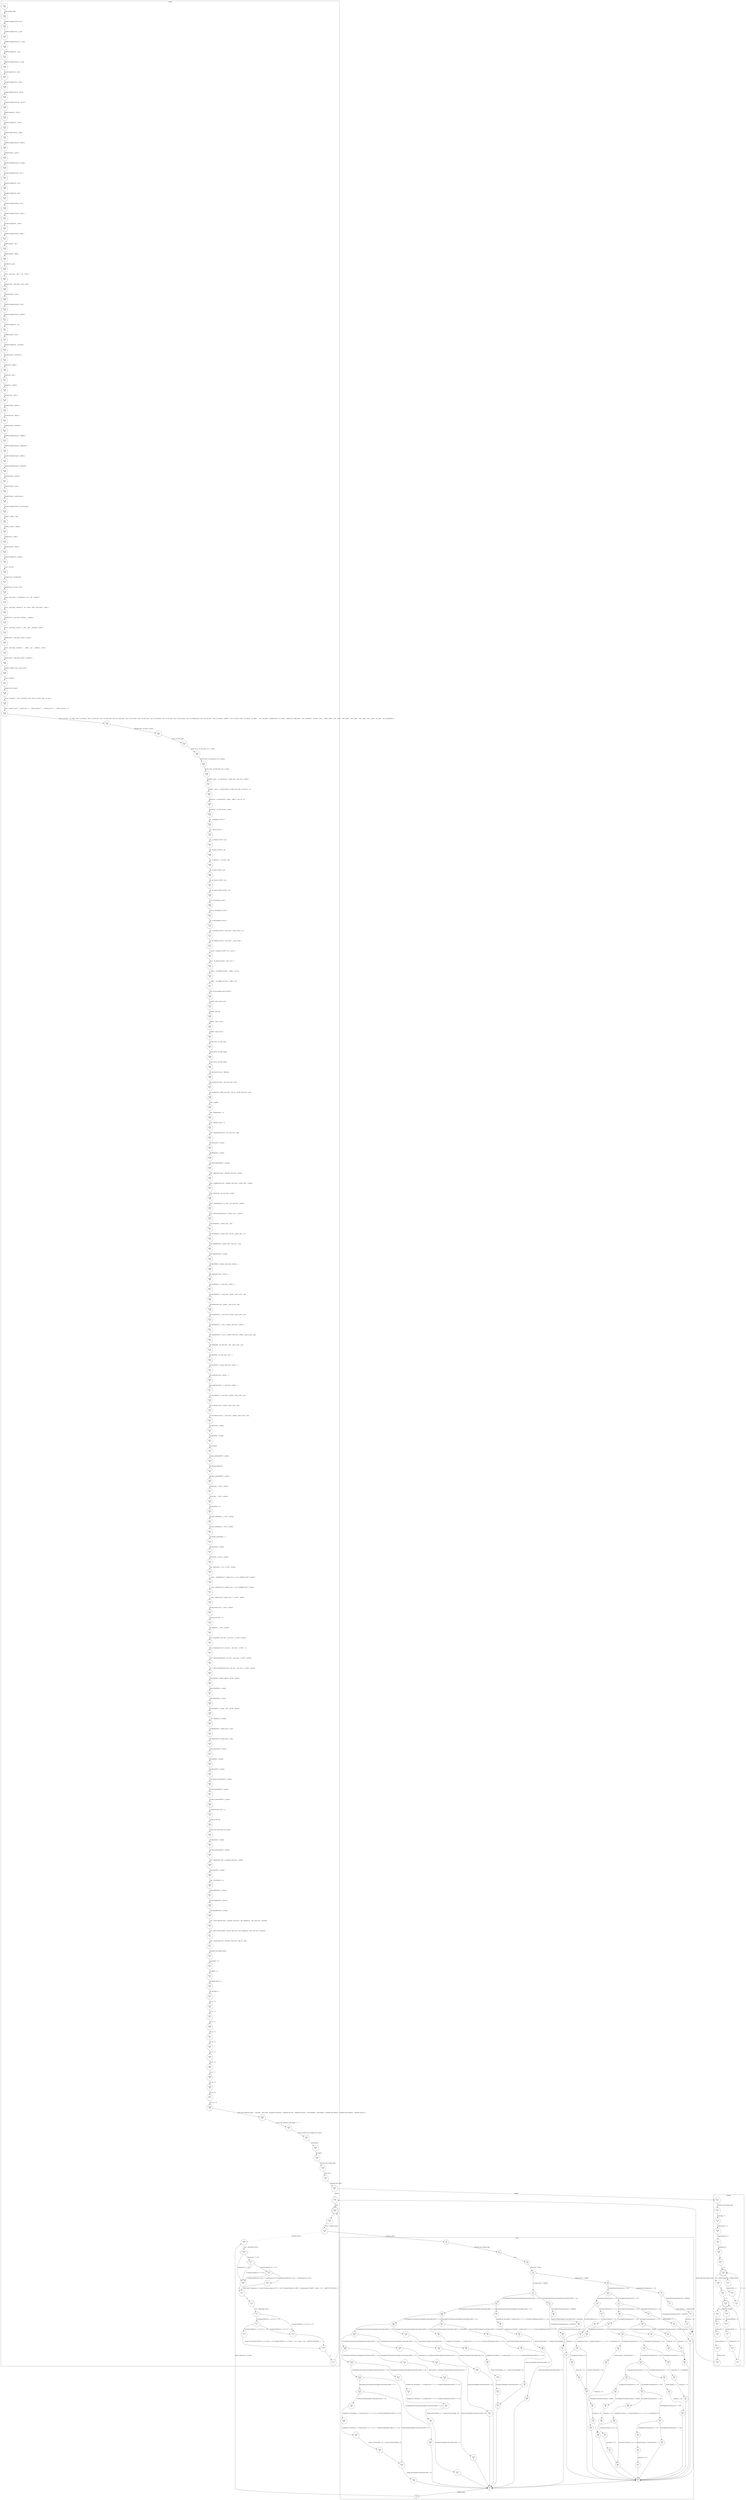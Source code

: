 digraph CFA {
157 [shape="circle" label="N157\n234"]
181 [shape="circle" label="N181\n233"]
182 [shape="circle" label="N182\n232"]
183 [shape="circle" label="N183\n231"]
184 [shape="circle" label="N184\n230"]
185 [shape="circle" label="N185\n229"]
186 [shape="circle" label="N186\n228"]
187 [shape="circle" label="N187\n227"]
188 [shape="circle" label="N188\n226"]
189 [shape="circle" label="N189\n225"]
190 [shape="circle" label="N190\n224"]
191 [shape="circle" label="N191\n223"]
192 [shape="circle" label="N192\n222"]
193 [shape="circle" label="N193\n221"]
194 [shape="circle" label="N194\n220"]
195 [shape="circle" label="N195\n219"]
196 [shape="circle" label="N196\n218"]
197 [shape="circle" label="N197\n217"]
198 [shape="circle" label="N198\n216"]
199 [shape="circle" label="N199\n215"]
200 [shape="circle" label="N200\n214"]
201 [shape="circle" label="N201\n213"]
202 [shape="circle" label="N202\n212"]
203 [shape="circle" label="N203\n211"]
204 [shape="circle" label="N204\n210"]
205 [shape="circle" label="N205\n209"]
206 [shape="circle" label="N206\n208"]
207 [shape="circle" label="N207\n207"]
208 [shape="circle" label="N208\n206"]
209 [shape="circle" label="N209\n205"]
210 [shape="circle" label="N210\n204"]
211 [shape="circle" label="N211\n203"]
212 [shape="circle" label="N212\n202"]
213 [shape="circle" label="N213\n201"]
214 [shape="circle" label="N214\n200"]
215 [shape="circle" label="N215\n199"]
216 [shape="circle" label="N216\n198"]
217 [shape="circle" label="N217\n197"]
218 [shape="circle" label="N218\n196"]
219 [shape="circle" label="N219\n195"]
220 [shape="circle" label="N220\n194"]
221 [shape="circle" label="N221\n193"]
222 [shape="circle" label="N222\n192"]
223 [shape="circle" label="N223\n191"]
224 [shape="circle" label="N224\n190"]
225 [shape="circle" label="N225\n189"]
226 [shape="circle" label="N226\n188"]
227 [shape="circle" label="N227\n187"]
228 [shape="circle" label="N228\n186"]
229 [shape="circle" label="N229\n185"]
230 [shape="circle" label="N230\n184"]
231 [shape="circle" label="N231\n183"]
232 [shape="circle" label="N232\n182"]
233 [shape="circle" label="N233\n181"]
234 [shape="circle" label="N234\n180"]
235 [shape="circle" label="N235\n179"]
236 [shape="circle" label="N236\n178"]
237 [shape="circle" label="N237\n177"]
238 [shape="circle" label="N238\n176"]
239 [shape="circle" label="N239\n175"]
240 [shape="circle" label="N240\n174"]
241 [shape="circle" label="N241\n173"]
242 [shape="circle" label="N242\n172"]
243 [shape="circle" label="N243\n171"]
244 [shape="circle" label="N244\n170"]
245 [shape="circle" label="N245\n169"]
246 [shape="circle" label="N246\n168"]
247 [shape="circle" label="N247\n167"]
248 [shape="circle" label="N248\n166"]
249 [shape="circle" label="N249\n165"]
250 [shape="circle" label="N250\n164"]
251 [shape="circle" label="N251\n163"]
252 [shape="circle" label="N252\n162"]
253 [shape="circle" label="N253\n161"]
254 [shape="circle" label="N254\n160"]
255 [shape="circle" label="N255\n159"]
256 [shape="circle" label="N256\n158"]
257 [shape="circle" label="N257\n157"]
258 [shape="circle" label="N258\n156"]
259 [shape="circle" label="N259\n155"]
260 [shape="circle" label="N260\n154"]
261 [shape="circle" label="N261\n153"]
262 [shape="circle" label="N262\n152"]
263 [shape="circle" label="N263\n151"]
264 [shape="circle" label="N264\n150"]
265 [shape="circle" label="N265\n149"]
266 [shape="circle" label="N266\n148"]
267 [shape="circle" label="N267\n147"]
268 [shape="circle" label="N268\n146"]
269 [shape="circle" label="N269\n145"]
270 [shape="circle" label="N270\n144"]
271 [shape="circle" label="N271\n143"]
272 [shape="circle" label="N272\n142"]
273 [shape="circle" label="N273\n141"]
274 [shape="circle" label="N274\n140"]
275 [shape="circle" label="N275\n139"]
276 [shape="circle" label="N276\n138"]
277 [shape="circle" label="N277\n137"]
278 [shape="circle" label="N278\n136"]
279 [shape="circle" label="N279\n135"]
280 [shape="circle" label="N280\n134"]
281 [shape="circle" label="N281\n133"]
282 [shape="circle" label="N282\n132"]
283 [shape="circle" label="N283\n131"]
284 [shape="circle" label="N284\n130"]
285 [shape="circle" label="N285\n129"]
286 [shape="circle" label="N286\n128"]
287 [shape="circle" label="N287\n127"]
288 [shape="circle" label="N288\n126"]
289 [shape="circle" label="N289\n125"]
290 [shape="circle" label="N290\n124"]
291 [shape="circle" label="N291\n123"]
292 [shape="circle" label="N292\n122"]
293 [shape="circle" label="N293\n121"]
294 [shape="circle" label="N294\n120"]
295 [shape="circle" label="N295\n119"]
296 [shape="circle" label="N296\n118"]
297 [shape="circle" label="N297\n117"]
298 [shape="circle" label="N298\n116"]
299 [shape="circle" label="N299\n115"]
300 [shape="circle" label="N300\n114"]
301 [shape="circle" label="N301\n113"]
302 [shape="circle" label="N302\n112"]
303 [shape="circle" label="N303\n111"]
304 [shape="circle" label="N304\n110"]
305 [shape="circle" label="N305\n109"]
306 [shape="circle" label="N306\n108"]
307 [shape="circle" label="N307\n107"]
308 [shape="circle" label="N308\n106"]
309 [shape="circle" label="N309\n105"]
310 [shape="circle" label="N310\n104"]
311 [shape="circle" label="N311\n103"]
312 [shape="circle" label="N312\n102"]
313 [shape="circle" label="N313\n101"]
314 [shape="circle" label="N314\n100"]
315 [shape="circle" label="N315\n99"]
316 [shape="circle" label="N316\n98"]
317 [shape="circle" label="N317\n97"]
318 [shape="circle" label="N318\n96"]
319 [shape="circle" label="N319\n95"]
320 [shape="circle" label="N320\n94"]
321 [shape="circle" label="N321\n93"]
322 [shape="circle" label="N322\n92"]
323 [shape="circle" label="N323\n91"]
324 [shape="circle" label="N324\n90"]
325 [shape="circle" label="N325\n89"]
326 [shape="circle" label="N326\n88"]
327 [shape="circle" label="N327\n87"]
328 [shape="circle" label="N328\n86"]
329 [shape="circle" label="N329\n85"]
330 [shape="circle" label="N330\n84"]
331 [shape="circle" label="N331\n83"]
332 [shape="circle" label="N332\n82"]
333 [shape="circle" label="N333\n81"]
334 [shape="circle" label="N334\n80"]
335 [shape="circle" label="N335\n79"]
336 [shape="circle" label="N336\n78"]
337 [shape="circle" label="N337\n77"]
338 [shape="circle" label="N338\n76"]
339 [shape="circle" label="N339\n75"]
340 [shape="circle" label="N340\n74"]
341 [shape="circle" label="N341\n73"]
342 [shape="circle" label="N342\n72"]
343 [shape="circle" label="N343\n71"]
344 [shape="circle" label="N344\n70"]
345 [shape="circle" label="N345\n69"]
346 [shape="circle" label="N346\n68"]
347 [shape="circle" label="N347\n67"]
348 [shape="circle" label="N348\n66"]
349 [shape="circle" label="N349\n65"]
350 [shape="circle" label="N350\n64"]
351 [shape="circle" label="N351\n63"]
352 [shape="circle" label="N352\n62"]
353 [shape="circle" label="N353\n61"]
354 [shape="circle" label="N354\n60"]
355 [shape="circle" label="N355\n59"]
356 [shape="circle" label="N356\n58"]
357 [shape="circle" label="N357\n57"]
358 [shape="circle" label="N358\n56"]
359 [shape="circle" label="N359\n55"]
360 [shape="circle" label="N360\n54"]
361 [shape="circle" label="N361\n53"]
362 [shape="circle" label="N362\n52"]
363 [shape="circle" label="N363\n51"]
364 [shape="circle" label="N364\n50"]
365 [shape="circle" label="N365\n49"]
366 [shape="circle" label="N366\n48"]
367 [shape="circle" label="N367\n47"]
368 [shape="circle" label="N368\n46"]
369 [shape="circle" label="N369\n45"]
370 [shape="circle" label="N370\n44"]
371 [shape="circle" label="N371\n43"]
372 [shape="circle" label="N372\n42"]
373 [shape="circle" label="N373\n41"]
374 [shape="circle" label="N374\n40"]
375 [shape="circle" label="N375\n39"]
376 [shape="circle" label="N376\n38"]
377 [shape="circle" label="N377\n37"]
378 [shape="circle" label="N378\n36"]
379 [shape="circle" label="N379\n35"]
380 [shape="circle" label="N380\n34"]
381 [shape="circle" label="N381\n33"]
382 [shape="circle" label="N382\n32"]
383 [shape="circle" label="N383\n31"]
384 [shape="circle" label="N384\n30"]
385 [shape="circle" label="N385\n29"]
386 [shape="circle" label="N386\n28"]
387 [shape="circle" label="N387\n27"]
388 [shape="circle" label="N388\n26"]
389 [shape="circle" label="N389\n25"]
390 [shape="circle" label="N390\n24"]
391 [shape="circle" label="N391\n23"]
392 [shape="circle" label="N392\n22"]
393 [shape="circle" label="N393\n21"]
158 [shape="circle" label="N158\n20"]
159 [shape="circle" label="N159\n19"]
160 [shape="circle" label="N160\n18"]
133 [shape="circle" label="N133\n23"]
134 [shape="circle" label="N134\n22"]
135 [shape="circle" label="N135\n21"]
136 [shape="circle" label="N136\n20"]
137 [shape="circle" label="N137\n19"]
138 [shape="circle" label="N138\n18"]
139 [shape="circle" label="N139\n17"]
140 [shape="doublecircle" label="N140\n16"]
143 [shape="circle" label="N143\n15"]
145 [shape="circle" label="N145\n14"]
146 [shape="doublecircle" label="N146\n13"]
149 [shape="circle" label="N149\n12"]
153 [shape="circle" label="N153\n11"]
154 [shape="circle" label="N154\n10"]
155 [shape="circle" label="N155\n9"]
132 [shape="circle" label="N132\n8"]
161 [shape="circle" label="N161\n17"]
162 [shape="doublecircle" label="N162\n16"]
163 [shape="circle" label="N163\n15"]
165 [shape="circle" label="N165\n14"]
1 [shape="circle" label="N1\n115"]
2 [shape="circle" label="N2\n114"]
3 [shape="circle" label="N3\n113"]
4 [shape="diamond" label="N4\n112"]
7 [shape="diamond" label="N7\n111"]
78 [shape="diamond" label="N78\n110"]
85 [shape="diamond" label="N85\n109"]
92 [shape="diamond" label="N92\n108"]
104 [shape="diamond" label="N104\n107"]
109 [shape="diamond" label="N109\n106"]
114 [shape="diamond" label="N114\n105"]
119 [shape="diamond" label="N119\n104"]
124 [shape="circle" label="N124\n103"]
5 [shape="circle" label="N5\n1"]
0 [shape="circle" label="N0\n0"]
166 [shape="circle" label="N166\n13"]
167 [shape="diamond" label="N167\n12"]
168 [shape="circle" label="N168\n9"]
172 [shape="circle" label="N172\n7"]
173 [shape="circle" label="N173\n6"]
174 [shape="diamond" label="N174\n5"]
177 [shape="diamond" label="N177\n4"]
176 [shape="circle" label="N176\n3"]
178 [shape="circle" label="N178\n1"]
179 [shape="circle" label="N179\n0"]
175 [shape="circle" label="N175\n2"]
171 [shape="diamond" label="N171\n11"]
170 [shape="diamond" label="N170\n10"]
169 [shape="circle" label="N169\n8"]
125 [shape="diamond" label="N125\n102"]
127 [shape="circle" label="N127\n101"]
128 [shape="circle" label="N128\n100"]
129 [shape="circle" label="N129\n99"]
130 [shape="circle" label="N130\n98"]
126 [shape="circle" label="N126\n97"]
131 [shape="circle" label="N131\n96"]
118 [shape="circle" label="N118\n95"]
120 [shape="circle" label="N120\n94"]
121 [shape="circle" label="N121\n93"]
122 [shape="circle" label="N122\n92"]
123 [shape="circle" label="N123\n91"]
113 [shape="circle" label="N113\n90"]
115 [shape="circle" label="N115\n89"]
116 [shape="circle" label="N116\n88"]
108 [shape="circle" label="N108\n87"]
110 [shape="circle" label="N110\n86"]
111 [shape="circle" label="N111\n85"]
103 [shape="circle" label="N103\n84"]
105 [shape="circle" label="N105\n83"]
106 [shape="circle" label="N106\n82"]
91 [shape="diamond" label="N91\n81"]
95 [shape="circle" label="N95\n80"]
98 [shape="circle" label="N98\n79"]
99 [shape="circle" label="N99\n78"]
100 [shape="circle" label="N100\n77"]
101 [shape="circle" label="N101\n76"]
93 [shape="circle" label="N93\n72"]
94 [shape="circle" label="N94\n75"]
96 [shape="circle" label="N96\n74"]
97 [shape="circle" label="N97\n73"]
84 [shape="circle" label="N84\n71"]
86 [shape="circle" label="N86\n70"]
87 [shape="circle" label="N87\n69"]
88 [shape="circle" label="N88\n68"]
89 [shape="circle" label="N89\n67"]
77 [shape="diamond" label="N77\n66"]
79 [shape="circle" label="N79\n62"]
80 [shape="circle" label="N80\n65"]
81 [shape="circle" label="N81\n64"]
82 [shape="circle" label="N82\n63"]
6 [shape="diamond" label="N6\n61"]
10 [shape="diamond" label="N10\n60"]
17 [shape="diamond" label="N17\n59"]
24 [shape="diamond" label="N24\n58"]
29 [shape="diamond" label="N29\n57"]
37 [shape="diamond" label="N37\n56"]
44 [shape="diamond" label="N44\n55"]
49 [shape="diamond" label="N49\n54"]
54 [shape="diamond" label="N54\n53"]
59 [shape="diamond" label="N59\n52"]
67 [shape="diamond" label="N67\n51"]
72 [shape="circle" label="N72\n50"]
8 [shape="circle" label="N8\n2"]
73 [shape="circle" label="N73\n49"]
74 [shape="circle" label="N74\n48"]
75 [shape="circle" label="N75\n47"]
66 [shape="circle" label="N66\n46"]
68 [shape="diamond" label="N68\n45"]
69 [shape="circle" label="N69\n42"]
70 [shape="circle" label="N70\n44"]
71 [shape="circle" label="N71\n43"]
58 [shape="diamond" label="N58\n41"]
62 [shape="circle" label="N62\n40"]
64 [shape="circle" label="N64\n39"]
60 [shape="circle" label="N60\n36"]
61 [shape="circle" label="N61\n38"]
63 [shape="circle" label="N63\n37"]
53 [shape="circle" label="N53\n35"]
55 [shape="circle" label="N55\n34"]
56 [shape="circle" label="N56\n33"]
48 [shape="circle" label="N48\n32"]
50 [shape="circle" label="N50\n31"]
51 [shape="circle" label="N51\n30"]
43 [shape="circle" label="N43\n29"]
45 [shape="circle" label="N45\n28"]
46 [shape="circle" label="N46\n27"]
36 [shape="circle" label="N36\n26"]
38 [shape="diamond" label="N38\n25"]
39 [shape="circle" label="N39\n22"]
40 [shape="circle" label="N40\n24"]
41 [shape="circle" label="N41\n23"]
28 [shape="diamond" label="N28\n21"]
32 [shape="circle" label="N32\n20"]
34 [shape="circle" label="N34\n19"]
30 [shape="circle" label="N30\n16"]
31 [shape="circle" label="N31\n18"]
33 [shape="circle" label="N33\n17"]
23 [shape="circle" label="N23\n15"]
25 [shape="circle" label="N25\n14"]
26 [shape="circle" label="N26\n13"]
16 [shape="diamond" label="N16\n12"]
18 [shape="circle" label="N18\n9"]
21 [shape="circle" label="N21\n8"]
19 [shape="circle" label="N19\n11"]
20 [shape="circle" label="N20\n10"]
9 [shape="diamond" label="N9\n7"]
11 [shape="circle" label="N11\n3"]
12 [shape="circle" label="N12\n6"]
13 [shape="circle" label="N13\n5"]
14 [shape="circle" label="N14\n4"]
148 [shape="circle" label="N148\n7"]
150 [shape="circle" label="N150\n6"]
151 [shape="circle" label="N151\n5"]
152 [shape="circle" label="N152\n4"]
147 [shape="circle" label="N147\n3"]
142 [shape="circle" label="N142\n2"]
144 [shape="circle" label="N144\n1"]
141 [shape="circle" label="N141\n0"]
node [shape="circle"]
subgraph cluster_initial {
label="initial()"
133 -> 134 [label="Function start dummy edge"]
134 -> 135 [label="smain.flip = 0;"]
135 -> 136 [label="smain.passctr = 0;"]
136 -> 137 [label="smain.cpunum = 0;"]
137 -> 138 [label="unsigned int i;"]
138 -> 139 [label="for"]
139 -> 140 [label="i = 0;"]
140 -> 142 [label="[i < NRDR_ELEM]"]
140 -> 143 [label="[!(i < NRDR_ELEM)]"]
143 -> 145 [label="for"]
145 -> 146 [label="i = 0;"]
146 -> 148 [label="[i < NRDR]"]
146 -> 149 [label="[!(i < NRDR)]"]
149 -> 153 [label="smain.pcu = L0;"]
153 -> 154 [label="smain.self = 0;"]
154 -> 155 [label="smain.lclPassctr = 0;"]
155 -> 132 [label="default return"]
148 -> 150 [label="(smain.lclFlip)[i] = 0;"]
150 -> 151 [label="(smain.both)[i] = 0;"]
151 -> 152 [label="(smain.pc)[i] = L0;"]
152 -> 147 [label=""]
147 -> 146 [label="i = i + 1;"]
142 -> 144 [label="(smain.ctr)[i] = 0;"]
144 -> 141 [label=""]
141 -> 140 [label="i = i + 1;"]}
subgraph cluster_main {
label="main()"
157 -> 181 [label="INIT GLOBAL VARS"]
181 -> 182 [label="typedef unsigned long int size_t;"]
182 -> 183 [label="typedef unsigned char __u_char;"]
183 -> 184 [label="typedef unsigned short int __u_short;"]
184 -> 185 [label="typedef unsigned int __u_int;"]
185 -> 186 [label="typedef unsigned long int __u_long;"]
186 -> 187 [label="typedef signed char __int8_t;"]
187 -> 188 [label="typedef unsigned char __uint8_t;"]
188 -> 189 [label="typedef signed short int __int16_t;"]
189 -> 190 [label="typedef unsigned short int __uint16_t;"]
190 -> 191 [label="typedef signed int __int32_t;"]
191 -> 192 [label="typedef unsigned int __uint32_t;"]
192 -> 193 [label="typedef signed long int __int64_t;"]
193 -> 194 [label="typedef unsigned long int __uint64_t;"]
194 -> 195 [label="typedef long int __quad_t;"]
195 -> 196 [label="typedef unsigned long int __u_quad_t;"]
196 -> 197 [label="typedef unsigned long int __dev_t;"]
197 -> 198 [label="typedef unsigned int __uid_t;"]
198 -> 199 [label="typedef unsigned int __gid_t;"]
199 -> 200 [label="typedef unsigned long int __ino_t;"]
200 -> 201 [label="typedef unsigned long int __ino64_t;"]
201 -> 202 [label="typedef unsigned int __mode_t;"]
202 -> 203 [label="typedef unsigned long int __nlink_t;"]
203 -> 204 [label="typedef long int __off_t;"]
204 -> 205 [label="typedef long int __off64_t;"]
205 -> 206 [label="typedef int __pid_t;"]
206 -> 207 [label="struct __anon_type___fsid_t {   int __val[2]; } ;"]
207 -> 208 [label="typedef struct __anon_type___fsid_t __fsid_t;"]
208 -> 209 [label="typedef long int __clock_t;"]
209 -> 210 [label="typedef unsigned long int __rlim_t;"]
210 -> 211 [label="typedef unsigned long int __rlim64_t;"]
211 -> 212 [label="typedef unsigned int __id_t;"]
212 -> 213 [label="typedef long int __time_t;"]
213 -> 214 [label="typedef unsigned int __useconds_t;"]
214 -> 215 [label="typedef long int __suseconds_t;"]
215 -> 216 [label="typedef int __daddr_t;"]
216 -> 217 [label="typedef int __key_t;"]
217 -> 218 [label="typedef int __clockid_t;"]
218 -> 219 [label="typedef void *__timer_t;"]
219 -> 220 [label="typedef long int __blksize_t;"]
220 -> 221 [label="typedef long int __blkcnt_t;"]
221 -> 222 [label="typedef long int __blkcnt64_t;"]
222 -> 223 [label="typedef unsigned long int __fsblkcnt_t;"]
223 -> 224 [label="typedef unsigned long int __fsblkcnt64_t;"]
224 -> 225 [label="typedef unsigned long int __fsfilcnt_t;"]
225 -> 226 [label="typedef unsigned long int __fsfilcnt64_t;"]
226 -> 227 [label="typedef long int __fsword_t;"]
227 -> 228 [label="typedef long int __ssize_t;"]
228 -> 229 [label="typedef long int __syscall_slong_t;"]
229 -> 230 [label="typedef unsigned long int __syscall_ulong_t;"]
230 -> 231 [label="typedef __off64_t __loff_t;"]
231 -> 232 [label="typedef __quad_t *__qaddr_t;"]
232 -> 233 [label="typedef char *__caddr_t;"]
233 -> 234 [label="typedef long int __intptr_t;"]
234 -> 235 [label="typedef unsigned int __socklen_t;"]
235 -> 236 [label="struct _IO_FILE ;"]
236 -> 237 [label="typedef struct _IO_FILE FILE;"]
237 -> 238 [label="typedef struct _IO_FILE __FILE;"]
238 -> 239 [label="union __anon_type_0 {   unsigned int __wch;   char __wchb[4]; } ;"]
239 -> 240 [label="struct __anon_type___mbstate_t {   int __count;   union __anon_type_0 __value; } ;"]
240 -> 241 [label="typedef struct __anon_type___mbstate_t __mbstate_t;"]
241 -> 242 [label="struct __anon_type__G_fpos_t {   __off_t __pos;   __mbstate_t __state; } ;"]
242 -> 243 [label="typedef struct __anon_type__G_fpos_t _G_fpos_t;"]
243 -> 244 [label="struct __anon_type__G_fpos64_t {   __off64_t __pos;   __mbstate_t __state; } ;"]
244 -> 245 [label="typedef struct __anon_type__G_fpos_t _G_fpos64_t;"]
245 -> 246 [label="typedef __builtin_va_list __gnuc_va_list;"]
246 -> 247 [label="struct _IO_jump_t ;"]
247 -> 248 [label="typedef void _IO_lock_t;"]
248 -> 249 [label="struct _IO_marker {   struct _IO_marker *_next;   struct _IO_FILE *_sbuf;   int _pos; } ;"]
249 -> 250 [label="enum __codecvt_result {   __codecvt_ok = 0,   __codecvt_partial = 1,   __codecvt_error = 2,   __codecvt_noconv = 3 } ;"]
250 -> 251 [label="struct _IO_FILE {   int _flags;   char *_IO_read_ptr;   char *_IO_read_end;   char *_IO_read_base;   char *_IO_write_base;   char *_IO_write_ptr;   char *_IO_write_end;   char *_IO_buf_base;   char *_IO_buf_end;   char *_IO_save_base;   char *_IO_backup_base;   char *_IO_save_end;   struct _IO_marker *_markers;   struct _IO_FILE *_chain;   int _fileno;   int _flags2;   __off_t _old_offset;   unsigned short _cur_column;   signed char _vtable_offset;   char _shortbuf[1];   _IO_lock_t *_lock;   __off64_t _offset;   void *__pad1;   void *__pad2;   void *__pad3;   void *__pad4;   size_t __pad5;   int _mode;   char _unused2[40]; } ;"]
251 -> 252 [label="typedef struct _IO_FILE _IO_FILE;"]
252 -> 253 [label="struct _IO_FILE_plus ;"]
253 -> 254 [label="extern struct _IO_FILE_plus _IO_2_1_stdin_;"]
254 -> 255 [label="extern struct _IO_FILE_plus _IO_2_1_stdout_;"]
255 -> 256 [label="extern struct _IO_FILE_plus _IO_2_1_stderr_;"]
256 -> 257 [label="typedef __ssize_t  __io_read_fn(void *__cookie, char *__buf, size_t __nbytes);"]
257 -> 258 [label="typedef __ssize_t  __io_write_fn(void *__cookie, const char *__buf, size_t __n);"]
258 -> 259 [label="typedef int __io_seek_fn(void *__cookie, __off64_t *__pos, int __w);"]
259 -> 260 [label="typedef int __io_close_fn(void *__cookie);"]
260 -> 261 [label="int __underflow(_IO_FILE *);"]
261 -> 262 [label="int __uflow(_IO_FILE *);"]
262 -> 263 [label="int __overflow(_IO_FILE *, int);"]
263 -> 264 [label="int _IO_getc(_IO_FILE *__fp);"]
264 -> 265 [label="int _IO_putc(int __c, _IO_FILE *__fp);"]
265 -> 266 [label="int _IO_feof(_IO_FILE *__fp);"]
266 -> 267 [label="int _IO_ferror(_IO_FILE *__fp);"]
267 -> 268 [label="int _IO_peekc_locked(_IO_FILE *__fp);"]
268 -> 269 [label="void _IO_flockfile(_IO_FILE *);"]
269 -> 270 [label="void _IO_funlockfile(_IO_FILE *);"]
270 -> 271 [label="int _IO_ftrylockfile(_IO_FILE *);"]
271 -> 272 [label="int _IO_vfscanf(_IO_FILE *, const char *, __gnuc_va_list , int *);"]
272 -> 273 [label="int _IO_vfprintf(_IO_FILE *, const char *, __gnuc_va_list );"]
273 -> 274 [label="__ssize_t  _IO_padn(_IO_FILE *, int, __ssize_t );"]
274 -> 275 [label="size_t  _IO_sgetn(_IO_FILE *, void *, size_t );"]
275 -> 276 [label="__off64_t  _IO_seekoff(_IO_FILE *, __off64_t , int, int);"]
276 -> 277 [label="__off64_t  _IO_seekpos(_IO_FILE *, __off64_t , int);"]
277 -> 278 [label="void _IO_free_backup_area(_IO_FILE *);"]
278 -> 279 [label="typedef __gnuc_va_list va_list;"]
279 -> 280 [label="typedef __off_t off_t;"]
280 -> 281 [label="typedef __ssize_t ssize_t;"]
281 -> 282 [label="typedef _G_fpos_t fpos_t;"]
282 -> 283 [label="extern struct _IO_FILE *stdin;"]
283 -> 284 [label="extern struct _IO_FILE *stdout;"]
284 -> 285 [label="extern struct _IO_FILE *stderr;"]
285 -> 286 [label="int remove(const char *__filename);"]
286 -> 287 [label="int rename(const char *__old, const char *__new);"]
287 -> 288 [label="int renameat(int __oldfd, const char *__old, int __newfd, const char *__new);"]
288 -> 289 [label="FILE * tmpfile();"]
289 -> 290 [label="char * tmpnam(char *__s);"]
290 -> 291 [label="char * tmpnam_r(char *__s);"]
291 -> 292 [label="char * tempnam(const char *__dir, const char *__pfx);"]
292 -> 293 [label="int fclose(FILE *__stream);"]
293 -> 294 [label="int fflush(FILE *__stream);"]
294 -> 295 [label="int fflush_unlocked(FILE *__stream);"]
295 -> 296 [label="FILE * fopen(const char *__filename, const char *__modes);"]
296 -> 297 [label="FILE * freopen(const char *__filename, const char *__modes, FILE *__stream);"]
297 -> 298 [label="FILE * fdopen(int __fd, const char *__modes);"]
298 -> 299 [label="FILE * fmemopen(void *__s, size_t __len, const char *__modes);"]
299 -> 300 [label="FILE * open_memstream(char **__bufloc, size_t *__sizeloc);"]
300 -> 301 [label="void setbuf(FILE *__stream, char *__buf);"]
301 -> 302 [label="int setvbuf(FILE *__stream, char *__buf, int __modes, size_t __n);"]
302 -> 303 [label="void setbuffer(FILE *__stream, char *__buf, size_t __size);"]
303 -> 304 [label="void setlinebuf(FILE *__stream);"]
304 -> 305 [label="int fprintf(FILE *__stream, const char *__format, ...);"]
305 -> 306 [label="int printf(const char *__format, ...);"]
306 -> 307 [label="int sprintf(char *__s, const char *__format, ...);"]
307 -> 308 [label="int vfprintf(FILE *__s, const char *__format, __gnuc_va_list __arg);"]
308 -> 309 [label="int vprintf(const char *__format, __gnuc_va_list __arg);"]
309 -> 310 [label="int vsprintf(char *__s, const char *__format, __gnuc_va_list __arg);"]
310 -> 311 [label="int snprintf(char *__s, size_t __maxlen, const char *__format, ...);"]
311 -> 312 [label="int vsnprintf(char *__s, size_t __maxlen, const char *__format, __gnuc_va_list __arg);"]
312 -> 313 [label="int vdprintf(int __fd, const char *__fmt, __gnuc_va_list __arg);"]
313 -> 314 [label="int dprintf(int __fd, const char *__fmt, ...);"]
314 -> 315 [label="int fscanf(FILE *__stream, const char *__format, ...);"]
315 -> 316 [label="int scanf(const char *__format, ...);"]
316 -> 317 [label="int sscanf(const char *__s, const char *__format, ...);"]
317 -> 318 [label="int vfscanf(FILE *__s, const char *__format, __gnuc_va_list __arg);"]
318 -> 319 [label="int vscanf(const char *__format, __gnuc_va_list __arg);"]
319 -> 320 [label="int vsscanf(const char *__s, const char *__format, __gnuc_va_list __arg);"]
320 -> 321 [label="int fgetc(FILE *__stream);"]
321 -> 322 [label="int getc(FILE *__stream);"]
322 -> 323 [label="int getchar();"]
323 -> 324 [label="int getc_unlocked(FILE *__stream);"]
324 -> 325 [label="int getchar_unlocked();"]
325 -> 326 [label="int fgetc_unlocked(FILE *__stream);"]
326 -> 327 [label="int fputc(int __c, FILE *__stream);"]
327 -> 328 [label="int putc(int __c, FILE *__stream);"]
328 -> 329 [label="int putchar(int __c);"]
329 -> 330 [label="int fputc_unlocked(int __c, FILE *__stream);"]
330 -> 331 [label="int putc_unlocked(int __c, FILE *__stream);"]
331 -> 332 [label="int putchar_unlocked(int __c);"]
332 -> 333 [label="int getw(FILE *__stream);"]
333 -> 334 [label="int putw(int __w, FILE *__stream);"]
334 -> 335 [label="char * fgets(char *__s, int __n, FILE *__stream);"]
335 -> 336 [label="__ssize_t  __getdelim(char **__lineptr, size_t *__n, int __delimiter, FILE *__stream);"]
336 -> 337 [label="__ssize_t  getdelim(char **__lineptr, size_t *__n, int __delimiter, FILE *__stream);"]
337 -> 338 [label="__ssize_t  getline(char **__lineptr, size_t *__n, FILE *__stream);"]
338 -> 339 [label="int fputs(const char *__s, FILE *__stream);"]
339 -> 340 [label="int puts(const char *__s);"]
340 -> 341 [label="int ungetc(int __c, FILE *__stream);"]
341 -> 342 [label="size_t  fread(void *__ptr, size_t __size, size_t __n, FILE *__stream);"]
342 -> 343 [label="size_t  fwrite(const void *__ptr, size_t __size, size_t __n, FILE *__s);"]
343 -> 344 [label="size_t  fread_unlocked(void *__ptr, size_t __size, size_t __n, FILE *__stream);"]
344 -> 345 [label="size_t  fwrite_unlocked(const void *__ptr, size_t __size, size_t __n, FILE *__stream);"]
345 -> 346 [label="int fseek(FILE *__stream, long int __off, int __whence);"]
346 -> 347 [label="long int ftell(FILE *__stream);"]
347 -> 348 [label="void rewind(FILE *__stream);"]
348 -> 349 [label="int fseeko(FILE *__stream, __off_t __off, int __whence);"]
349 -> 350 [label="__off_t  ftello(FILE *__stream);"]
350 -> 351 [label="int fgetpos(FILE *__stream, fpos_t *__pos);"]
351 -> 352 [label="int fsetpos(FILE *__stream, fpos_t *__pos);"]
352 -> 353 [label="void clearerr(FILE *__stream);"]
353 -> 354 [label="int feof(FILE *__stream);"]
354 -> 355 [label="int ferror(FILE *__stream);"]
355 -> 356 [label="void clearerr_unlocked(FILE *__stream);"]
356 -> 357 [label="int feof_unlocked(FILE *__stream);"]
357 -> 358 [label="int ferror_unlocked(FILE *__stream);"]
358 -> 359 [label="void perror(const char *__s);"]
359 -> 360 [label="extern int sys_nerr;"]
360 -> 361 [label="extern const const char *sys_errlist[];"]
361 -> 362 [label="int fileno(FILE *__stream);"]
362 -> 363 [label="int fileno_unlocked(FILE *__stream);"]
363 -> 364 [label="FILE * popen(const char *__command, const char *__modes);"]
364 -> 365 [label="int pclose(FILE *__stream);"]
365 -> 366 [label="char * ctermid(char *__s);"]
366 -> 367 [label="void flockfile(FILE *__stream);"]
367 -> 368 [label="int ftrylockfile(FILE *__stream);"]
368 -> 369 [label="void funlockfile(FILE *__stream);"]
369 -> 370 [label="void __assert_fail(const char *__assertion, const char *__file, unsigned int __line, const char *__function);"]
370 -> 371 [label="void __assert_perror_fail(int __errnum, const char *__file, unsigned int __line, const char *__function);"]
371 -> 372 [label="void __assert(const char *__assertion, const char *__file, int __line);"]
372 -> 373 [label="unsigned char nondet_uchar();"]
373 -> 374 [label="int PASSES = 10;"]
374 -> 375 [label="int NRDR = 4;"]
375 -> 376 [label="int NRDR_ELEM = 8;"]
376 -> 377 [label="int SELMSB = 2;"]
377 -> 378 [label="int L0 = 0;"]
378 -> 379 [label="int L1 = 1;"]
379 -> 380 [label="int L2 = 2;"]
380 -> 381 [label="int L3 = 3;"]
381 -> 382 [label="int L4 = 4;"]
382 -> 383 [label="int L5 = 5;"]
383 -> 384 [label="int L6 = 6;"]
384 -> 385 [label="int L7 = 7;"]
385 -> 386 [label="int L8 = 8;"]
386 -> 387 [label="int L9 = 9;"]
387 -> 388 [label="int L10 = 10;"]
388 -> 389 [label="struct state_elements_main {   _Bool flip;   _Bool ctr[8];   unsigned char passctr;   unsigned char self;   unsigned char pc[4];   _Bool lclFlip[4];   _Bool both[4];   unsigned char cpunum;   unsigned char lclPassctr;   unsigned char pcu; } ;"]
389 -> 390 [label="struct state_elements_main smain = {  };"]
390 -> 391 [label="void rcu(_Bool clock, unsigned char select);"]
391 -> 392 [label="void initial();"]
392 -> 393 [label="int main();"]
393 -> 158 [label="Function start dummy edge"]
158 -> 159 [label="_Bool clock;"]
159 -> 160 [label="unsigned char select;"]
160 -> 161 [label="initial();" style="dotted" arrowhead="empty"]
161 -> 162 [label="while"]
162 -> 163 [label=""]
163 -> 165 [label="select = nondet_uchar();"]
165 -> 166 [label="rcu(clock, select);" style="dotted" arrowhead="empty"]
166 -> 167 [label="void __CPAchecker_TMP_1;"]
167 -> 171 [label="[(smain.pcu) == L8]"]
167 -> 168 [label="[!((smain.pcu) == L8)]"]
168 -> 172 [label="0;"]
172 -> 173 [label="0;"]
173 -> 174 [label="void __CPAchecker_TMP_3;"]
174 -> 175 [label="[(((smain.lclPassctr) >> 4) & 15) == 0]"]
174 -> 177 [label="[!((((smain.lclPassctr) >> 4) & 15) == 0)]"]
177 -> 175 [label="[(((smain.lclPassctr) >> 4) & 15) == 15]"]
177 -> 176 [label="[!((((smain.lclPassctr) >> 4) & 15) == 15)]"]
176 -> 178 [label="__assert_fail(\"(((smain.lclPassctr >> 4) & 0xf) == 0) || (((smain.lclPassctr >> 4) & 0xf) == 15)\", \"main.c\", 230, \"__PRETTY_FUNCTION__\");"]
178 -> 179 [label="0;"]
179 -> 162 [label=""]
175 -> 178 [label="0;"]
171 -> 170 [label="[((smain.cpunum) & 7) == 4]"]
171 -> 168 [label="[!(((smain.cpunum) & 7) == 4)]"]
170 -> 169 [label="[((smain.lclPassctr) & 255) == ((smain.passctr) & 255)]"]
170 -> 168 [label="[!(((smain.lclPassctr) & 255) == ((smain.passctr) & 255))]"]
169 -> 172 [label="__assert_fail(\"(!((smain.pcu == L8) && ((smain.cpunum & 0x7) == 4))) || (!((smain.lclPassctr & 0xff) == (smain.passctr & 0xff)))\", \"main.c\", 225, \"__PRETTY_FUNCTION__\");"]}
subgraph cluster_rcu {
label="rcu()"
1 -> 2 [label="Function start dummy edge"]
2 -> 3 [label="int i;"]
3 -> 4 [label="smain.self = select;"]
4 -> 6 [label="[(smain.self) >= NRDR]"]
4 -> 7 [label="[!((smain.self) >= NRDR)]"]
7 -> 77 [label="[((unsigned int)((smain.pc)[(unsigned char)(smain.self)])) == L0]"]
7 -> 78 [label="[!(((unsigned int)((smain.pc)[(unsigned char)(smain.self)])) == L0)]"]
78 -> 84 [label="[((unsigned int)((smain.pc)[(unsigned char)(smain.self)])) == L1]"]
78 -> 85 [label="[!(((unsigned int)((smain.pc)[(unsigned char)(smain.self)])) == L1)]"]
85 -> 91 [label="[((unsigned int)((smain.pc)[(unsigned char)(smain.self)])) == L2]"]
85 -> 92 [label="[!(((unsigned int)((smain.pc)[(unsigned char)(smain.self)])) == L2)]"]
92 -> 103 [label="[((unsigned int)((smain.pc)[(unsigned char)(smain.self)])) == L3]"]
92 -> 104 [label="[!(((unsigned int)((smain.pc)[(unsigned char)(smain.self)])) == L3)]"]
104 -> 108 [label="[((unsigned int)((smain.pc)[(unsigned char)(smain.self)])) == L4]"]
104 -> 109 [label="[!(((unsigned int)((smain.pc)[(unsigned char)(smain.self)])) == L4)]"]
109 -> 113 [label="[((unsigned int)((smain.pc)[(unsigned char)(smain.self)])) == L5]"]
109 -> 114 [label="[!(((unsigned int)((smain.pc)[(unsigned char)(smain.self)])) == L5)]"]
114 -> 118 [label="[((unsigned int)((smain.pc)[(unsigned char)(smain.self)])) == L6]"]
114 -> 119 [label="[!(((unsigned int)((smain.pc)[(unsigned char)(smain.self)])) == L6)]"]
119 -> 125 [label="[((unsigned int)((smain.pc)[(unsigned char)(smain.self)])) == L7]"]
119 -> 124 [label="[!(((unsigned int)((smain.pc)[(unsigned char)(smain.self)])) == L7)]"]
124 -> 5 [label=""]
5 -> 0 [label="default return"]
125 -> 126 [label="[((smain.both)[(unsigned char)(smain.self)]) == 0]"]
125 -> 127 [label="[!(((smain.both)[(unsigned char)(smain.self)]) == 0)]"]
127 -> 128 [label="unsigned int concatright__3 = (((smain.self) & 7) << 1) | (0 == ((((smain.lclFlip)[smain.self]) & 1) << 0));"]
128 -> 129 [label="unsigned int concatleft__3 = (((smain.self) & 7) << 1) | (0 == ((((smain.lclFlip)[smain.self]) & 1) << 0));"]
129 -> 130 [label="(smain.ctr)[concatleft__3] = ~((smain.ctr)[concatright__3]);"]
130 -> 126 [label=""]
126 -> 131 [label="(smain.pc)[(unsigned char)(smain.self)] = L0;"]
131 -> 5 [label=""]
118 -> 120 [label="unsigned int concatright__2 = (((smain.self) & 7) << 1) | ((((smain.lclFlip)[smain.self]) & 1) << 0);"]
120 -> 121 [label="unsigned int concatleft__2 = (((smain.self) & 7) << 1) | ((((smain.lclFlip)[smain.self]) & 1) << 0);"]
121 -> 122 [label="(smain.ctr)[concatleft__2] = ~((smain.ctr)[concatright__2]);"]
122 -> 123 [label="(smain.pc)[(unsigned char)(smain.self)] = L7;"]
123 -> 5 [label=""]
113 -> 115 [label="smain.passctr = ((unsigned char)((unsigned int)(smain.passctr))) + 1;"]
115 -> 116 [label="(smain.pc)[(unsigned char)(smain.self)] = L6;"]
116 -> 5 [label=""]
108 -> 110 [label="smain.passctr = ((unsigned char)((unsigned int)(smain.passctr))) + 1;"]
110 -> 111 [label="(smain.pc)[(unsigned char)(smain.self)] = L5;"]
111 -> 5 [label=""]
103 -> 105 [label="(smain.both)[(unsigned char)(smain.self)] = 1;"]
105 -> 106 [label="(smain.pc)[(unsigned char)(smain.self)] = L4;"]
106 -> 5 [label=""]
91 -> 94 [label="[((smain.lclFlip)[(unsigned char)(smain.self)]) == (smain.flip)]"]
91 -> 95 [label="[!(((smain.lclFlip)[(unsigned char)(smain.self)]) == (smain.flip))]"]
95 -> 98 [label="unsigned int concatright__1 = (((smain.self) & 7) << 1) | (0 == ((((smain.lclFlip)[smain.self]) & 1) << 0));"]
98 -> 99 [label="unsigned int concatleft__1 = (((smain.self) & 7) << 1) | (0 == ((((smain.lclFlip)[smain.self]) & 1) << 0));"]
99 -> 100 [label="(smain.ctr)[concatleft__1] = ~((smain.ctr)[concatright__1]);"]
100 -> 101 [label="(smain.pc)[(unsigned char)(smain.self)] = L3;"]
101 -> 93 [label=""]
93 -> 5 [label=""]
94 -> 96 [label="(smain.both)[(unsigned char)(smain.self)] = 0;"]
96 -> 97 [label="(smain.pc)[(unsigned char)(smain.self)] = L4;"]
97 -> 93 [label=""]
84 -> 86 [label="unsigned int concatright = (((smain.self) & 7) << 1) | ((((smain.lclFlip)[smain.self]) & 1) << 0);"]
86 -> 87 [label="unsigned int concatleft = (((smain.self) & 7) << 1) | ((((smain.lclFlip)[smain.self]) & 1) << 0);"]
87 -> 88 [label="(smain.ctr)[concatleft] = ~((smain.ctr)[concatright]);"]
88 -> 89 [label="(smain.pc)[(unsigned char)(smain.self)] = L2;"]
89 -> 5 [label=""]
77 -> 80 [label="[((unsigned int)(smain.passctr)) < PASSES]"]
77 -> 79 [label="[!(((unsigned int)(smain.passctr)) < PASSES)]"]
79 -> 5 [label=""]
80 -> 81 [label="(smain.lclFlip)[(unsigned char)(smain.self)] = smain.flip;"]
81 -> 82 [label="(smain.pc)[(unsigned char)(smain.self)] = L1;"]
82 -> 79 [label=""]
6 -> 9 [label="[((unsigned int)(smain.pcu)) == L0]"]
6 -> 10 [label="[!(((unsigned int)(smain.pcu)) == L0)]"]
10 -> 16 [label="[((unsigned int)(smain.pcu)) == L1]"]
10 -> 17 [label="[!(((unsigned int)(smain.pcu)) == L1)]"]
17 -> 23 [label="[((unsigned int)(smain.pcu)) == L2]"]
17 -> 24 [label="[!(((unsigned int)(smain.pcu)) == L2)]"]
24 -> 28 [label="[((unsigned int)(smain.pcu)) == L3]"]
24 -> 29 [label="[!(((unsigned int)(smain.pcu)) == L3)]"]
29 -> 36 [label="[((unsigned int)(smain.pcu)) == L4]"]
29 -> 37 [label="[!(((unsigned int)(smain.pcu)) == L4)]"]
37 -> 43 [label="[((unsigned int)(smain.pcu)) == L5]"]
37 -> 44 [label="[!(((unsigned int)(smain.pcu)) == L5)]"]
44 -> 48 [label="[((unsigned int)(smain.pcu)) == L6]"]
44 -> 49 [label="[!(((unsigned int)(smain.pcu)) == L6)]"]
49 -> 53 [label="[((unsigned int)(smain.pcu)) == L7]"]
49 -> 54 [label="[!(((unsigned int)(smain.pcu)) == L7)]"]
54 -> 58 [label="[((unsigned int)(smain.pcu)) == L8]"]
54 -> 59 [label="[!(((unsigned int)(smain.pcu)) == L8)]"]
59 -> 66 [label="[((unsigned int)(smain.pcu)) == L9]"]
59 -> 67 [label="[!(((unsigned int)(smain.pcu)) == L9)]"]
67 -> 73 [label="[((unsigned int)(smain.pcu)) == L10]"]
67 -> 72 [label="[!(((unsigned int)(smain.pcu)) == L10)]"]
72 -> 8 [label=""]
8 -> 5 [label=""]
73 -> 74 [label="smain.cpunum = (smain.cpunum) + 1;"]
74 -> 75 [label="smain.pcu = L8;"]
75 -> 8 [label=""]
66 -> 68 [label="unsigned int concat__1 = (((smain.cpunum) & 7) << 1) | (0 == ((smain.flip) & 1));"]
68 -> 70 [label="[((smain.ctr)[concat__1]) == 0]"]
68 -> 69 [label="[!(((smain.ctr)[concat__1]) == 0)]"]
69 -> 8 [label=""]
70 -> 71 [label="smain.pcu = L10;"]
71 -> 69 [label=""]
58 -> 61 [label="[((unsigned int)(smain.cpunum)) < NRDR]"]
58 -> 62 [label="[!(((unsigned int)(smain.cpunum)) < NRDR)]"]
62 -> 64 [label="smain.pcu = L0;"]
64 -> 60 [label=""]
60 -> 8 [label=""]
61 -> 63 [label="smain.pcu = L9;"]
63 -> 60 [label=""]
53 -> 55 [label="smain.cpunum = 0;"]
55 -> 56 [label="smain.pcu = L8;"]
56 -> 8 [label=""]
48 -> 50 [label="smain.flip = 0 == (smain.flip);"]
50 -> 51 [label="smain.pcu = L7;"]
51 -> 8 [label=""]
43 -> 45 [label="smain.cpunum = (smain.cpunum) + 1;"]
45 -> 46 [label="smain.pcu = L3;"]
46 -> 8 [label=""]
36 -> 38 [label="unsigned int concat = (((smain.cpunum) & 7) << 1) | (0 == ((smain.flip) & 1));"]
38 -> 40 [label="[((smain.ctr)[concat]) == 0]"]
38 -> 39 [label="[!(((smain.ctr)[concat]) == 0)]"]
39 -> 8 [label=""]
40 -> 41 [label="smain.pcu = L5;"]
41 -> 39 [label=""]
28 -> 31 [label="[((unsigned int)(smain.cpunum)) < NRDR]"]
28 -> 32 [label="[!(((unsigned int)(smain.cpunum)) < NRDR)]"]
32 -> 34 [label="smain.pcu = L6;"]
34 -> 30 [label=""]
30 -> 8 [label=""]
31 -> 33 [label="smain.pcu = L4;"]
33 -> 30 [label=""]
23 -> 25 [label="smain.cpunum = 0;"]
25 -> 26 [label="smain.pcu = L3;"]
26 -> 8 [label=""]
16 -> 19 [label="[((smain.lclPassctr) & 1) == 0]"]
16 -> 18 [label="[!(((smain.lclPassctr) & 1) == 0)]"]
18 -> 21 [label="smain.pcu = L2;"]
21 -> 8 [label=""]
19 -> 20 [label="smain.lclPassctr = 255;"]
20 -> 18 [label=""]
9 -> 12 [label="[((unsigned int)(smain.passctr)) < PASSES]"]
9 -> 11 [label="[!(((unsigned int)(smain.passctr)) < PASSES)]"]
11 -> 8 [label=""]
12 -> 13 [label="smain.lclPassctr = smain.passctr;"]
13 -> 14 [label="smain.pcu = L1;"]
14 -> 11 [label=""]}
160 -> 133 [label="initial()"]
132 -> 161 [label="Return edge from initial to main"]
165 -> 1 [label="rcu(clock, select)"]
0 -> 166 [label="Return edge from rcu to main"]}
